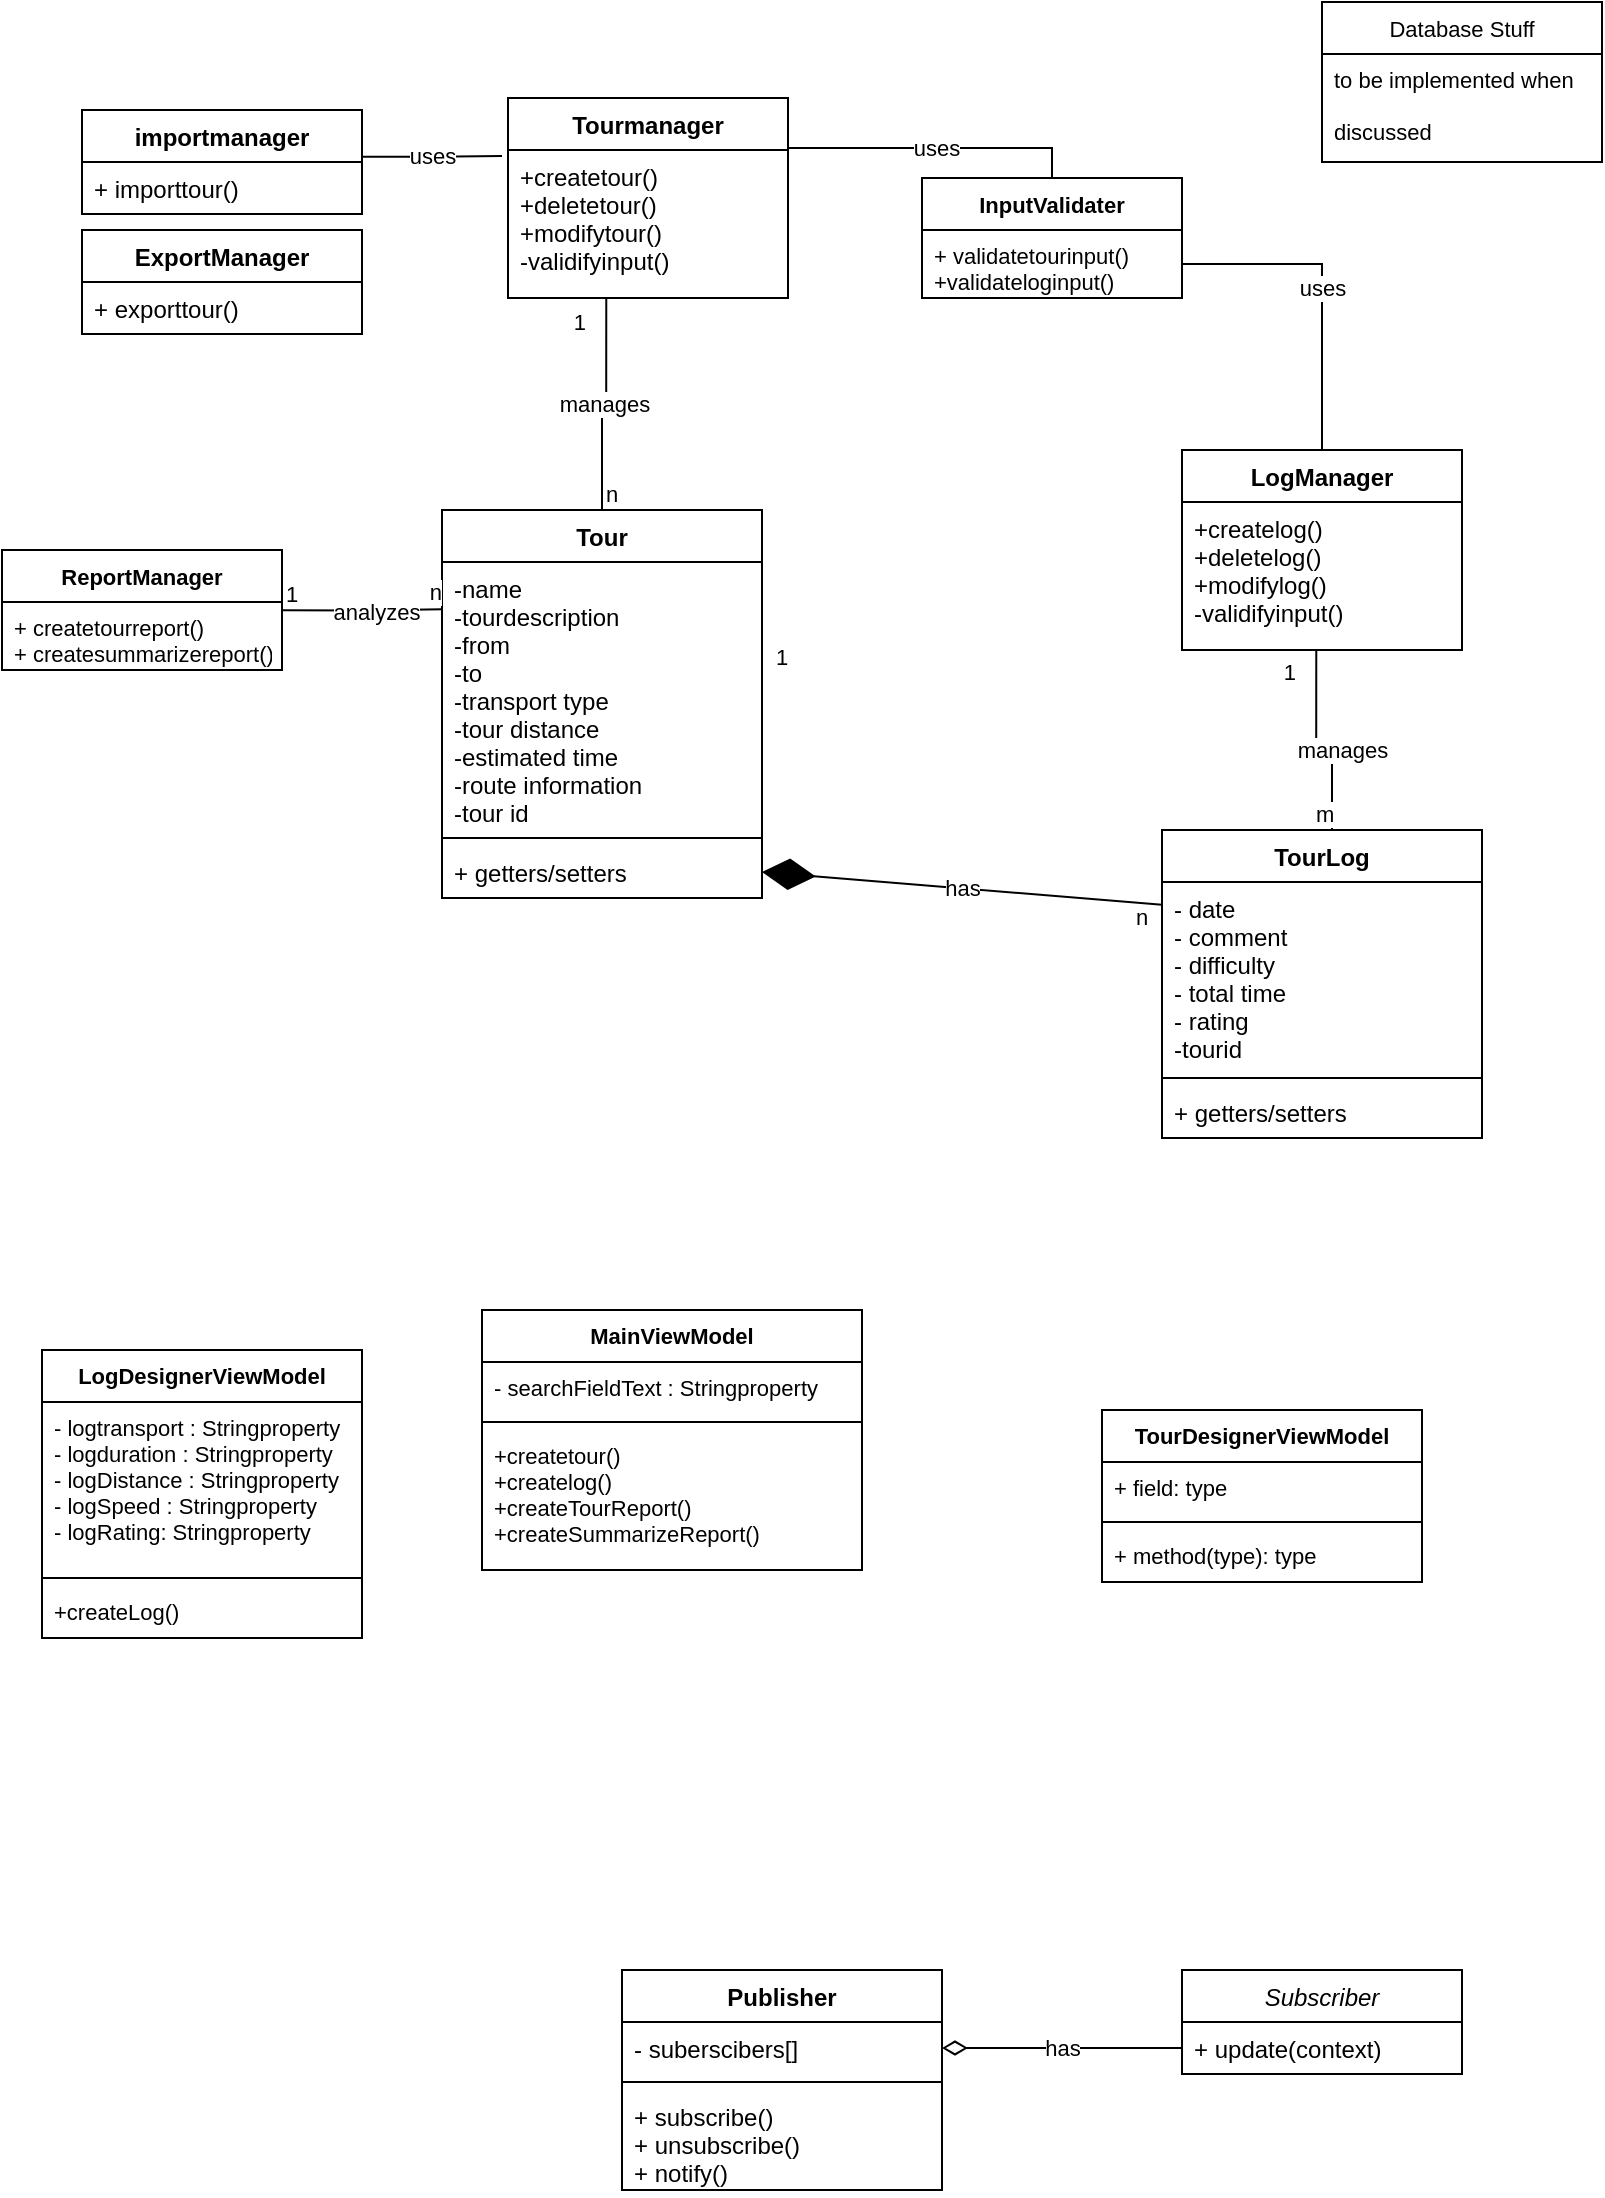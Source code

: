 <mxfile version="17.1.2" type="device"><diagram id="C5RBs43oDa-KdzZeNtuy" name="Page-1"><mxGraphModel dx="944" dy="513" grid="1" gridSize="10" guides="1" tooltips="1" connect="1" arrows="1" fold="1" page="1" pageScale="1" pageWidth="827" pageHeight="1169" math="0" shadow="0"><root><mxCell id="WIyWlLk6GJQsqaUBKTNV-0"/><mxCell id="WIyWlLk6GJQsqaUBKTNV-1" parent="WIyWlLk6GJQsqaUBKTNV-0"/><object label="Tour" id="jJIZrGBXIO-VFTmR75K2-10"><mxCell style="swimlane;fontStyle=1;align=center;verticalAlign=top;childLayout=stackLayout;horizontal=1;startSize=26;horizontalStack=0;resizeParent=1;resizeParentMax=0;resizeLast=0;collapsible=1;marginBottom=0;" parent="WIyWlLk6GJQsqaUBKTNV-1" vertex="1"><mxGeometry x="240" y="260" width="160" height="194" as="geometry"/></mxCell></object><mxCell id="jJIZrGBXIO-VFTmR75K2-11" value="-name&#xA;-tourdescription&#xA;-from&#xA;-to&#xA;-transport type&#xA;-tour distance&#xA;-estimated time&#xA;-route information&#xA;-tour id&#xA;&#xA;" style="text;strokeColor=none;fillColor=none;align=left;verticalAlign=top;spacingLeft=4;spacingRight=4;overflow=hidden;rotatable=0;points=[[0,0.5],[1,0.5]];portConstraint=eastwest;" parent="jJIZrGBXIO-VFTmR75K2-10" vertex="1"><mxGeometry y="26" width="160" height="134" as="geometry"/></mxCell><mxCell id="jJIZrGBXIO-VFTmR75K2-12" value="" style="line;strokeWidth=1;fillColor=none;align=left;verticalAlign=middle;spacingTop=-1;spacingLeft=3;spacingRight=3;rotatable=0;labelPosition=right;points=[];portConstraint=eastwest;" parent="jJIZrGBXIO-VFTmR75K2-10" vertex="1"><mxGeometry y="160" width="160" height="8" as="geometry"/></mxCell><mxCell id="jJIZrGBXIO-VFTmR75K2-13" value="+ getters/setters" style="text;strokeColor=none;fillColor=none;align=left;verticalAlign=top;spacingLeft=4;spacingRight=4;overflow=hidden;rotatable=0;points=[[0,0.5],[1,0.5]];portConstraint=eastwest;" parent="jJIZrGBXIO-VFTmR75K2-10" vertex="1"><mxGeometry y="168" width="160" height="26" as="geometry"/></mxCell><mxCell id="jJIZrGBXIO-VFTmR75K2-15" value="Tourmanager" style="swimlane;fontStyle=1;childLayout=stackLayout;horizontal=1;startSize=26;fillColor=none;horizontalStack=0;resizeParent=1;resizeParentMax=0;resizeLast=0;collapsible=1;marginBottom=0;" parent="WIyWlLk6GJQsqaUBKTNV-1" vertex="1"><mxGeometry x="273" y="54" width="140" height="100" as="geometry"/></mxCell><mxCell id="jJIZrGBXIO-VFTmR75K2-16" value="+createtour()&#xA;+deletetour()&#xA;+modifytour()&#xA;-validifyinput()&#xA;" style="text;strokeColor=none;fillColor=none;align=left;verticalAlign=top;spacingLeft=4;spacingRight=4;overflow=hidden;rotatable=0;points=[[0,0.5],[1,0.5]];portConstraint=eastwest;" parent="jJIZrGBXIO-VFTmR75K2-15" vertex="1"><mxGeometry y="26" width="140" height="74" as="geometry"/></mxCell><mxCell id="jJIZrGBXIO-VFTmR75K2-23" value="importmanager" style="swimlane;fontStyle=1;childLayout=stackLayout;horizontal=1;startSize=26;fillColor=none;horizontalStack=0;resizeParent=1;resizeParentMax=0;resizeLast=0;collapsible=1;marginBottom=0;" parent="WIyWlLk6GJQsqaUBKTNV-1" vertex="1"><mxGeometry x="60" y="60" width="140" height="52" as="geometry"/></mxCell><mxCell id="jJIZrGBXIO-VFTmR75K2-24" value="+ importtour()" style="text;strokeColor=none;fillColor=none;align=left;verticalAlign=top;spacingLeft=4;spacingRight=4;overflow=hidden;rotatable=0;points=[[0,0.5],[1,0.5]];portConstraint=eastwest;" parent="jJIZrGBXIO-VFTmR75K2-23" vertex="1"><mxGeometry y="26" width="140" height="26" as="geometry"/></mxCell><mxCell id="jJIZrGBXIO-VFTmR75K2-27" value="ExportManager" style="swimlane;fontStyle=1;childLayout=stackLayout;horizontal=1;startSize=26;fillColor=none;horizontalStack=0;resizeParent=1;resizeParentMax=0;resizeLast=0;collapsible=1;marginBottom=0;" parent="WIyWlLk6GJQsqaUBKTNV-1" vertex="1"><mxGeometry x="60" y="120" width="140" height="52" as="geometry"/></mxCell><mxCell id="jJIZrGBXIO-VFTmR75K2-28" value="+ exporttour()" style="text;strokeColor=none;fillColor=none;align=left;verticalAlign=top;spacingLeft=4;spacingRight=4;overflow=hidden;rotatable=0;points=[[0,0.5],[1,0.5]];portConstraint=eastwest;" parent="jJIZrGBXIO-VFTmR75K2-27" vertex="1"><mxGeometry y="26" width="140" height="26" as="geometry"/></mxCell><mxCell id="jJIZrGBXIO-VFTmR75K2-36" value="TourLog" style="swimlane;fontStyle=1;align=center;verticalAlign=top;childLayout=stackLayout;horizontal=1;startSize=26;horizontalStack=0;resizeParent=1;resizeParentMax=0;resizeLast=0;collapsible=1;marginBottom=0;" parent="WIyWlLk6GJQsqaUBKTNV-1" vertex="1"><mxGeometry x="600" y="420" width="160" height="154" as="geometry"/></mxCell><mxCell id="jJIZrGBXIO-VFTmR75K2-37" value="- date&#xA;- comment&#xA;- difficulty&#xA;- total time&#xA;- rating&#xA;-tourid&#xA;" style="text;strokeColor=none;fillColor=none;align=left;verticalAlign=top;spacingLeft=4;spacingRight=4;overflow=hidden;rotatable=0;points=[[0,0.5],[1,0.5]];portConstraint=eastwest;" parent="jJIZrGBXIO-VFTmR75K2-36" vertex="1"><mxGeometry y="26" width="160" height="94" as="geometry"/></mxCell><mxCell id="jJIZrGBXIO-VFTmR75K2-38" value="" style="line;strokeWidth=1;fillColor=none;align=left;verticalAlign=middle;spacingTop=-1;spacingLeft=3;spacingRight=3;rotatable=0;labelPosition=right;points=[];portConstraint=eastwest;" parent="jJIZrGBXIO-VFTmR75K2-36" vertex="1"><mxGeometry y="120" width="160" height="8" as="geometry"/></mxCell><mxCell id="jJIZrGBXIO-VFTmR75K2-39" value="+ getters/setters" style="text;strokeColor=none;fillColor=none;align=left;verticalAlign=top;spacingLeft=4;spacingRight=4;overflow=hidden;rotatable=0;points=[[0,0.5],[1,0.5]];portConstraint=eastwest;" parent="jJIZrGBXIO-VFTmR75K2-36" vertex="1"><mxGeometry y="128" width="160" height="26" as="geometry"/></mxCell><mxCell id="jJIZrGBXIO-VFTmR75K2-44" value="has" style="endArrow=diamondThin;endFill=1;endSize=24;html=1;rounded=0;entryX=1;entryY=0.5;entryDx=0;entryDy=0;exitX=0;exitY=0.121;exitDx=0;exitDy=0;exitPerimeter=0;" parent="WIyWlLk6GJQsqaUBKTNV-1" source="jJIZrGBXIO-VFTmR75K2-37" target="jJIZrGBXIO-VFTmR75K2-13" edge="1"><mxGeometry width="160" relative="1" as="geometry"><mxPoint x="490" y="348" as="sourcePoint"/><mxPoint x="530" y="490" as="targetPoint"/></mxGeometry></mxCell><mxCell id="jJIZrGBXIO-VFTmR75K2-48" value="manages" style="endArrow=none;html=1;edgeStyle=orthogonalEdgeStyle;rounded=0;exitX=0.5;exitY=0;exitDx=0;exitDy=0;entryX=0.351;entryY=0.998;entryDx=0;entryDy=0;entryPerimeter=0;" parent="WIyWlLk6GJQsqaUBKTNV-1" source="jJIZrGBXIO-VFTmR75K2-10" target="jJIZrGBXIO-VFTmR75K2-16" edge="1"><mxGeometry relative="1" as="geometry"><mxPoint x="340" y="360" as="sourcePoint"/><mxPoint x="320" y="160" as="targetPoint"/></mxGeometry></mxCell><mxCell id="jJIZrGBXIO-VFTmR75K2-49" value="n" style="edgeLabel;resizable=0;html=1;align=left;verticalAlign=bottom;" parent="jJIZrGBXIO-VFTmR75K2-48" connectable="0" vertex="1"><mxGeometry x="-1" relative="1" as="geometry"/></mxCell><mxCell id="jJIZrGBXIO-VFTmR75K2-50" value="1" style="edgeLabel;resizable=0;html=1;align=right;verticalAlign=bottom;" parent="jJIZrGBXIO-VFTmR75K2-48" connectable="0" vertex="1"><mxGeometry x="1" relative="1" as="geometry"><mxPoint x="-10" y="20" as="offset"/></mxGeometry></mxCell><mxCell id="jJIZrGBXIO-VFTmR75K2-51" value="1" style="text;align=center;fontStyle=0;verticalAlign=middle;spacingLeft=3;spacingRight=3;strokeColor=none;rotatable=0;points=[[0,0.5],[1,0.5]];portConstraint=eastwest;fontSize=11;" parent="WIyWlLk6GJQsqaUBKTNV-1" vertex="1"><mxGeometry x="370" y="320" width="80" height="26" as="geometry"/></mxCell><mxCell id="jJIZrGBXIO-VFTmR75K2-52" value="n" style="text;align=center;fontStyle=0;verticalAlign=middle;spacingLeft=3;spacingRight=3;strokeColor=none;rotatable=0;points=[[0,0.5],[1,0.5]];portConstraint=eastwest;fontSize=11;" parent="WIyWlLk6GJQsqaUBKTNV-1" vertex="1"><mxGeometry x="550" y="450" width="80" height="26" as="geometry"/></mxCell><mxCell id="jJIZrGBXIO-VFTmR75K2-54" value="uses" style="endArrow=none;html=1;edgeStyle=orthogonalEdgeStyle;rounded=0;fontSize=11;exitX=1.002;exitY=0.45;exitDx=0;exitDy=0;exitPerimeter=0;" parent="WIyWlLk6GJQsqaUBKTNV-1" source="jJIZrGBXIO-VFTmR75K2-23" edge="1"><mxGeometry relative="1" as="geometry"><mxPoint x="170" y="130" as="sourcePoint"/><mxPoint x="270" y="83" as="targetPoint"/></mxGeometry></mxCell><mxCell id="jJIZrGBXIO-VFTmR75K2-57" value="LogManager" style="swimlane;fontStyle=1;childLayout=stackLayout;horizontal=1;startSize=26;fillColor=none;horizontalStack=0;resizeParent=1;resizeParentMax=0;resizeLast=0;collapsible=1;marginBottom=0;" parent="WIyWlLk6GJQsqaUBKTNV-1" vertex="1"><mxGeometry x="610" y="230" width="140" height="100" as="geometry"/></mxCell><mxCell id="jJIZrGBXIO-VFTmR75K2-58" value="+createlog()&#xA;+deletelog()&#xA;+modifylog()&#xA;-validifyinput()&#xA;" style="text;strokeColor=none;fillColor=none;align=left;verticalAlign=top;spacingLeft=4;spacingRight=4;overflow=hidden;rotatable=0;points=[[0,0.5],[1,0.5]];portConstraint=eastwest;" parent="jJIZrGBXIO-VFTmR75K2-57" vertex="1"><mxGeometry y="26" width="140" height="74" as="geometry"/></mxCell><mxCell id="jJIZrGBXIO-VFTmR75K2-59" value="manages" style="endArrow=none;html=1;edgeStyle=orthogonalEdgeStyle;rounded=0;entryX=0.351;entryY=0.998;entryDx=0;entryDy=0;entryPerimeter=0;" parent="WIyWlLk6GJQsqaUBKTNV-1" edge="1"><mxGeometry x="-0.129" y="-6" relative="1" as="geometry"><mxPoint x="675" y="420" as="sourcePoint"/><mxPoint x="677.14" y="330.002" as="targetPoint"/><Array as="points"><mxPoint x="675" y="420"/><mxPoint x="685" y="420"/><mxPoint x="685" y="383"/><mxPoint x="677" y="383"/></Array><mxPoint x="5" y="3" as="offset"/></mxGeometry></mxCell><mxCell id="jJIZrGBXIO-VFTmR75K2-60" value="m" style="edgeLabel;resizable=0;html=1;align=left;verticalAlign=bottom;" parent="jJIZrGBXIO-VFTmR75K2-59" connectable="0" vertex="1"><mxGeometry x="-1" relative="1" as="geometry"/></mxCell><mxCell id="jJIZrGBXIO-VFTmR75K2-61" value="1" style="edgeLabel;resizable=0;html=1;align=right;verticalAlign=bottom;" parent="jJIZrGBXIO-VFTmR75K2-59" connectable="0" vertex="1"><mxGeometry x="1" relative="1" as="geometry"><mxPoint x="-10" y="20" as="offset"/></mxGeometry></mxCell><mxCell id="jJIZrGBXIO-VFTmR75K2-67" value="ReportManager" style="swimlane;fontStyle=1;childLayout=stackLayout;horizontal=1;startSize=26;fillColor=none;horizontalStack=0;resizeParent=1;resizeParentMax=0;resizeLast=0;collapsible=1;marginBottom=0;fontSize=11;" parent="WIyWlLk6GJQsqaUBKTNV-1" vertex="1"><mxGeometry x="20" y="280" width="140" height="60" as="geometry"/></mxCell><mxCell id="jJIZrGBXIO-VFTmR75K2-68" value="+ createtourreport()&#xA;+ createsummarizereport()&#xA;" style="text;strokeColor=none;fillColor=none;align=left;verticalAlign=top;spacingLeft=4;spacingRight=4;overflow=hidden;rotatable=0;points=[[0,0.5],[1,0.5]];portConstraint=eastwest;fontSize=11;" parent="jJIZrGBXIO-VFTmR75K2-67" vertex="1"><mxGeometry y="26" width="140" height="34" as="geometry"/></mxCell><mxCell id="jJIZrGBXIO-VFTmR75K2-72" value="" style="endArrow=none;html=1;edgeStyle=orthogonalEdgeStyle;rounded=0;fontSize=11;exitX=1.002;exitY=0.123;exitDx=0;exitDy=0;exitPerimeter=0;entryX=0.002;entryY=0.176;entryDx=0;entryDy=0;entryPerimeter=0;" parent="WIyWlLk6GJQsqaUBKTNV-1" source="jJIZrGBXIO-VFTmR75K2-68" target="jJIZrGBXIO-VFTmR75K2-11" edge="1"><mxGeometry relative="1" as="geometry"><mxPoint x="200" y="190" as="sourcePoint"/><mxPoint x="360" y="190" as="targetPoint"/></mxGeometry></mxCell><mxCell id="jJIZrGBXIO-VFTmR75K2-73" value="1" style="edgeLabel;resizable=0;html=1;align=left;verticalAlign=bottom;fontSize=11;" parent="jJIZrGBXIO-VFTmR75K2-72" connectable="0" vertex="1"><mxGeometry x="-1" relative="1" as="geometry"/></mxCell><mxCell id="jJIZrGBXIO-VFTmR75K2-74" value="n" style="edgeLabel;resizable=0;html=1;align=right;verticalAlign=bottom;fontSize=11;" parent="jJIZrGBXIO-VFTmR75K2-72" connectable="0" vertex="1"><mxGeometry x="1" relative="1" as="geometry"/></mxCell><mxCell id="jJIZrGBXIO-VFTmR75K2-75" value="analyzes" style="edgeLabel;html=1;align=center;verticalAlign=middle;resizable=0;points=[];fontSize=11;" parent="jJIZrGBXIO-VFTmR75K2-72" vertex="1" connectable="0"><mxGeometry x="0.168" y="-1" relative="1" as="geometry"><mxPoint as="offset"/></mxGeometry></mxCell><mxCell id="jJIZrGBXIO-VFTmR75K2-80" value="Database Stuff" style="swimlane;fontStyle=0;childLayout=stackLayout;horizontal=1;startSize=26;fillColor=none;horizontalStack=0;resizeParent=1;resizeParentMax=0;resizeLast=0;collapsible=1;marginBottom=0;fontSize=11;" parent="WIyWlLk6GJQsqaUBKTNV-1" vertex="1"><mxGeometry x="680" y="6" width="140" height="80" as="geometry"/></mxCell><mxCell id="jJIZrGBXIO-VFTmR75K2-81" value="to be implemented when &#xA;&#xA;discussed" style="text;strokeColor=none;fillColor=none;align=left;verticalAlign=top;spacingLeft=4;spacingRight=4;overflow=hidden;rotatable=0;points=[[0,0.5],[1,0.5]];portConstraint=eastwest;fontSize=11;" parent="jJIZrGBXIO-VFTmR75K2-80" vertex="1"><mxGeometry y="26" width="140" height="54" as="geometry"/></mxCell><mxCell id="jJIZrGBXIO-VFTmR75K2-84" value="MainViewModel" style="swimlane;fontStyle=1;align=center;verticalAlign=top;childLayout=stackLayout;horizontal=1;startSize=26;horizontalStack=0;resizeParent=1;resizeParentMax=0;resizeLast=0;collapsible=1;marginBottom=0;fontSize=11;" parent="WIyWlLk6GJQsqaUBKTNV-1" vertex="1"><mxGeometry x="260" y="660" width="190" height="130" as="geometry"/></mxCell><mxCell id="jJIZrGBXIO-VFTmR75K2-85" value="- searchFieldText : Stringproperty" style="text;strokeColor=none;fillColor=none;align=left;verticalAlign=top;spacingLeft=4;spacingRight=4;overflow=hidden;rotatable=0;points=[[0,0.5],[1,0.5]];portConstraint=eastwest;fontSize=11;" parent="jJIZrGBXIO-VFTmR75K2-84" vertex="1"><mxGeometry y="26" width="190" height="26" as="geometry"/></mxCell><mxCell id="jJIZrGBXIO-VFTmR75K2-86" value="" style="line;strokeWidth=1;fillColor=none;align=left;verticalAlign=middle;spacingTop=-1;spacingLeft=3;spacingRight=3;rotatable=0;labelPosition=right;points=[];portConstraint=eastwest;fontSize=11;" parent="jJIZrGBXIO-VFTmR75K2-84" vertex="1"><mxGeometry y="52" width="190" height="8" as="geometry"/></mxCell><mxCell id="jJIZrGBXIO-VFTmR75K2-87" value="+createtour()&#xA;+createlog()&#xA;+createTourReport()&#xA;+createSummarizeReport()&#xA;" style="text;strokeColor=none;fillColor=none;align=left;verticalAlign=top;spacingLeft=4;spacingRight=4;overflow=hidden;rotatable=0;points=[[0,0.5],[1,0.5]];portConstraint=eastwest;fontSize=11;" parent="jJIZrGBXIO-VFTmR75K2-84" vertex="1"><mxGeometry y="60" width="190" height="70" as="geometry"/></mxCell><mxCell id="jJIZrGBXIO-VFTmR75K2-88" value="LogDesignerViewModel" style="swimlane;fontStyle=1;align=center;verticalAlign=top;childLayout=stackLayout;horizontal=1;startSize=26;horizontalStack=0;resizeParent=1;resizeParentMax=0;resizeLast=0;collapsible=1;marginBottom=0;fontSize=11;" parent="WIyWlLk6GJQsqaUBKTNV-1" vertex="1"><mxGeometry x="40" y="680" width="160" height="144" as="geometry"/></mxCell><mxCell id="jJIZrGBXIO-VFTmR75K2-89" value="- logtransport : Stringproperty&#xA;- logduration : Stringproperty&#xA;- logDistance : Stringproperty&#xA;- logSpeed  : Stringproperty&#xA;- logRating: Stringproperty&#xA;" style="text;strokeColor=none;fillColor=none;align=left;verticalAlign=top;spacingLeft=4;spacingRight=4;overflow=hidden;rotatable=0;points=[[0,0.5],[1,0.5]];portConstraint=eastwest;fontSize=11;" parent="jJIZrGBXIO-VFTmR75K2-88" vertex="1"><mxGeometry y="26" width="160" height="84" as="geometry"/></mxCell><mxCell id="jJIZrGBXIO-VFTmR75K2-90" value="" style="line;strokeWidth=1;fillColor=none;align=left;verticalAlign=middle;spacingTop=-1;spacingLeft=3;spacingRight=3;rotatable=0;labelPosition=right;points=[];portConstraint=eastwest;fontSize=11;" parent="jJIZrGBXIO-VFTmR75K2-88" vertex="1"><mxGeometry y="110" width="160" height="8" as="geometry"/></mxCell><mxCell id="jJIZrGBXIO-VFTmR75K2-91" value="+createLog()" style="text;strokeColor=none;fillColor=none;align=left;verticalAlign=top;spacingLeft=4;spacingRight=4;overflow=hidden;rotatable=0;points=[[0,0.5],[1,0.5]];portConstraint=eastwest;fontSize=11;" parent="jJIZrGBXIO-VFTmR75K2-88" vertex="1"><mxGeometry y="118" width="160" height="26" as="geometry"/></mxCell><mxCell id="jJIZrGBXIO-VFTmR75K2-92" value="TourDesignerViewModel" style="swimlane;fontStyle=1;align=center;verticalAlign=top;childLayout=stackLayout;horizontal=1;startSize=26;horizontalStack=0;resizeParent=1;resizeParentMax=0;resizeLast=0;collapsible=1;marginBottom=0;fontSize=11;" parent="WIyWlLk6GJQsqaUBKTNV-1" vertex="1"><mxGeometry x="570" y="710" width="160" height="86" as="geometry"/></mxCell><mxCell id="jJIZrGBXIO-VFTmR75K2-93" value="+ field: type" style="text;strokeColor=none;fillColor=none;align=left;verticalAlign=top;spacingLeft=4;spacingRight=4;overflow=hidden;rotatable=0;points=[[0,0.5],[1,0.5]];portConstraint=eastwest;fontSize=11;" parent="jJIZrGBXIO-VFTmR75K2-92" vertex="1"><mxGeometry y="26" width="160" height="26" as="geometry"/></mxCell><mxCell id="jJIZrGBXIO-VFTmR75K2-94" value="" style="line;strokeWidth=1;fillColor=none;align=left;verticalAlign=middle;spacingTop=-1;spacingLeft=3;spacingRight=3;rotatable=0;labelPosition=right;points=[];portConstraint=eastwest;fontSize=11;" parent="jJIZrGBXIO-VFTmR75K2-92" vertex="1"><mxGeometry y="52" width="160" height="8" as="geometry"/></mxCell><mxCell id="jJIZrGBXIO-VFTmR75K2-95" value="+ method(type): type" style="text;strokeColor=none;fillColor=none;align=left;verticalAlign=top;spacingLeft=4;spacingRight=4;overflow=hidden;rotatable=0;points=[[0,0.5],[1,0.5]];portConstraint=eastwest;fontSize=11;" parent="jJIZrGBXIO-VFTmR75K2-92" vertex="1"><mxGeometry y="60" width="160" height="26" as="geometry"/></mxCell><mxCell id="jJIZrGBXIO-VFTmR75K2-96" value="InputValidater" style="swimlane;fontStyle=1;childLayout=stackLayout;horizontal=1;startSize=26;fillColor=none;horizontalStack=0;resizeParent=1;resizeParentMax=0;resizeLast=0;collapsible=1;marginBottom=0;fontSize=11;" parent="WIyWlLk6GJQsqaUBKTNV-1" vertex="1"><mxGeometry x="480" y="94" width="130" height="60" as="geometry"/></mxCell><mxCell id="jJIZrGBXIO-VFTmR75K2-97" value="+ validatetourinput()&#xA;+validateloginput()&#xA;" style="text;strokeColor=none;fillColor=none;align=left;verticalAlign=top;spacingLeft=4;spacingRight=4;overflow=hidden;rotatable=0;points=[[0,0.5],[1,0.5]];portConstraint=eastwest;fontSize=11;" parent="jJIZrGBXIO-VFTmR75K2-96" vertex="1"><mxGeometry y="26" width="130" height="34" as="geometry"/></mxCell><mxCell id="jJIZrGBXIO-VFTmR75K2-100" value="uses" style="endArrow=none;html=1;edgeStyle=orthogonalEdgeStyle;rounded=0;fontSize=11;exitX=1;exitY=0.5;exitDx=0;exitDy=0;entryX=0.5;entryY=0;entryDx=0;entryDy=0;" parent="WIyWlLk6GJQsqaUBKTNV-1" source="jJIZrGBXIO-VFTmR75K2-97" target="jJIZrGBXIO-VFTmR75K2-57" edge="1"><mxGeometry relative="1" as="geometry"><mxPoint x="470" y="230" as="sourcePoint"/><mxPoint x="630" y="230" as="targetPoint"/></mxGeometry></mxCell><mxCell id="jJIZrGBXIO-VFTmR75K2-104" value="uses" style="endArrow=none;html=1;edgeStyle=orthogonalEdgeStyle;rounded=0;fontSize=11;exitX=1;exitY=0.25;exitDx=0;exitDy=0;entryX=0.5;entryY=0;entryDx=0;entryDy=0;" parent="WIyWlLk6GJQsqaUBKTNV-1" source="jJIZrGBXIO-VFTmR75K2-15" target="jJIZrGBXIO-VFTmR75K2-96" edge="1"><mxGeometry relative="1" as="geometry"><mxPoint x="470" y="230" as="sourcePoint"/><mxPoint x="630" y="230" as="targetPoint"/></mxGeometry></mxCell><mxCell id="ALlN8FOWzviVDJhIGZGO-4" value="Subscriber" style="swimlane;fontStyle=2;childLayout=stackLayout;horizontal=1;startSize=26;fillColor=none;horizontalStack=0;resizeParent=1;resizeParentMax=0;resizeLast=0;collapsible=1;marginBottom=0;" vertex="1" parent="WIyWlLk6GJQsqaUBKTNV-1"><mxGeometry x="610" y="990" width="140" height="52" as="geometry"/></mxCell><mxCell id="ALlN8FOWzviVDJhIGZGO-5" value="+ update(context)" style="text;strokeColor=none;fillColor=none;align=left;verticalAlign=top;spacingLeft=4;spacingRight=4;overflow=hidden;rotatable=0;points=[[0,0.5],[1,0.5]];portConstraint=eastwest;" vertex="1" parent="ALlN8FOWzviVDJhIGZGO-4"><mxGeometry y="26" width="140" height="26" as="geometry"/></mxCell><mxCell id="ALlN8FOWzviVDJhIGZGO-8" value="Publisher" style="swimlane;fontStyle=1;align=center;verticalAlign=top;childLayout=stackLayout;horizontal=1;startSize=26;horizontalStack=0;resizeParent=1;resizeParentMax=0;resizeLast=0;collapsible=1;marginBottom=0;" vertex="1" parent="WIyWlLk6GJQsqaUBKTNV-1"><mxGeometry x="330" y="990" width="160" height="110" as="geometry"/></mxCell><mxCell id="ALlN8FOWzviVDJhIGZGO-9" value="- suberscibers[]" style="text;strokeColor=none;fillColor=none;align=left;verticalAlign=top;spacingLeft=4;spacingRight=4;overflow=hidden;rotatable=0;points=[[0,0.5],[1,0.5]];portConstraint=eastwest;" vertex="1" parent="ALlN8FOWzviVDJhIGZGO-8"><mxGeometry y="26" width="160" height="26" as="geometry"/></mxCell><mxCell id="ALlN8FOWzviVDJhIGZGO-10" value="" style="line;strokeWidth=1;fillColor=none;align=left;verticalAlign=middle;spacingTop=-1;spacingLeft=3;spacingRight=3;rotatable=0;labelPosition=right;points=[];portConstraint=eastwest;" vertex="1" parent="ALlN8FOWzviVDJhIGZGO-8"><mxGeometry y="52" width="160" height="8" as="geometry"/></mxCell><mxCell id="ALlN8FOWzviVDJhIGZGO-11" value="+ subscribe()&#xA;+ unsubscribe()&#xA;+ notify()&#xA;" style="text;strokeColor=none;fillColor=none;align=left;verticalAlign=top;spacingLeft=4;spacingRight=4;overflow=hidden;rotatable=0;points=[[0,0.5],[1,0.5]];portConstraint=eastwest;" vertex="1" parent="ALlN8FOWzviVDJhIGZGO-8"><mxGeometry y="60" width="160" height="50" as="geometry"/></mxCell><mxCell id="ALlN8FOWzviVDJhIGZGO-12" value="has" style="html=1;endArrow=diamondThin;endFill=0;edgeStyle=elbowEdgeStyle;elbow=vertical;endSize=10;rounded=0;exitX=0;exitY=0.5;exitDx=0;exitDy=0;entryX=1;entryY=0.5;entryDx=0;entryDy=0;" edge="1" parent="WIyWlLk6GJQsqaUBKTNV-1" source="ALlN8FOWzviVDJhIGZGO-5" target="ALlN8FOWzviVDJhIGZGO-9"><mxGeometry width="160" relative="1" as="geometry"><mxPoint x="490" y="890" as="sourcePoint"/><mxPoint x="520" y="1020" as="targetPoint"/></mxGeometry></mxCell></root></mxGraphModel></diagram></mxfile>